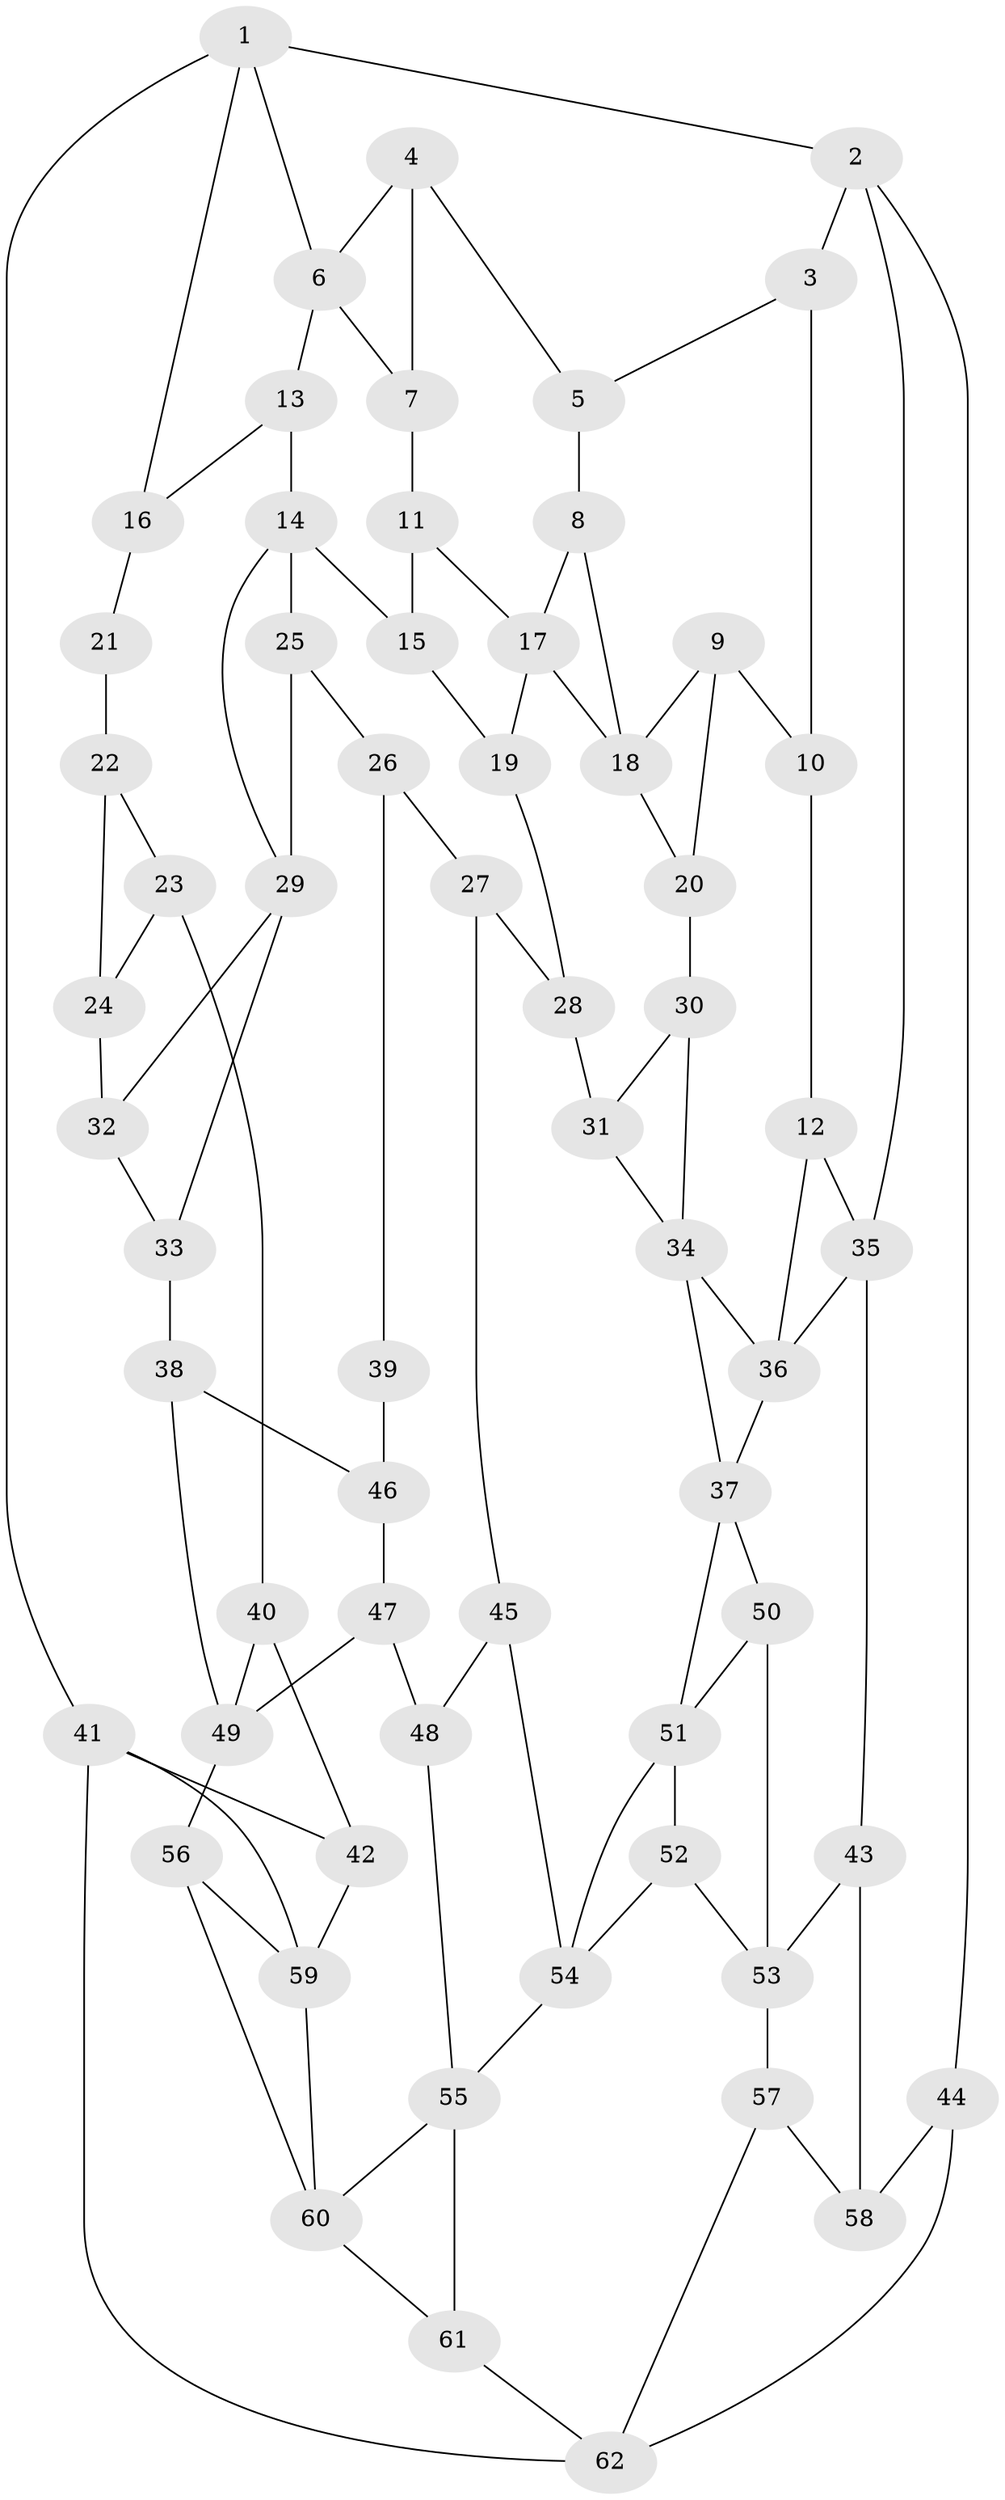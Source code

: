 // original degree distribution, {3: 0.02247191011235955, 4: 0.23595505617977527, 6: 0.20224719101123595, 5: 0.5393258426966292}
// Generated by graph-tools (version 1.1) at 2025/38/03/04/25 23:38:27]
// undirected, 62 vertices, 102 edges
graph export_dot {
  node [color=gray90,style=filled];
  1;
  2;
  3;
  4;
  5;
  6;
  7;
  8;
  9;
  10;
  11;
  12;
  13;
  14;
  15;
  16;
  17;
  18;
  19;
  20;
  21;
  22;
  23;
  24;
  25;
  26;
  27;
  28;
  29;
  30;
  31;
  32;
  33;
  34;
  35;
  36;
  37;
  38;
  39;
  40;
  41;
  42;
  43;
  44;
  45;
  46;
  47;
  48;
  49;
  50;
  51;
  52;
  53;
  54;
  55;
  56;
  57;
  58;
  59;
  60;
  61;
  62;
  1 -- 2 [weight=1.0];
  1 -- 6 [weight=1.0];
  1 -- 16 [weight=1.0];
  1 -- 41 [weight=1.0];
  2 -- 3 [weight=1.0];
  2 -- 35 [weight=1.0];
  2 -- 44 [weight=1.0];
  3 -- 5 [weight=1.0];
  3 -- 10 [weight=1.0];
  4 -- 5 [weight=1.0];
  4 -- 6 [weight=1.0];
  4 -- 7 [weight=1.0];
  5 -- 8 [weight=1.0];
  6 -- 7 [weight=1.0];
  6 -- 13 [weight=1.0];
  7 -- 11 [weight=1.0];
  8 -- 17 [weight=1.0];
  8 -- 18 [weight=1.0];
  9 -- 10 [weight=1.0];
  9 -- 18 [weight=1.0];
  9 -- 20 [weight=1.0];
  10 -- 12 [weight=1.0];
  11 -- 15 [weight=1.0];
  11 -- 17 [weight=1.0];
  12 -- 35 [weight=1.0];
  12 -- 36 [weight=1.0];
  13 -- 14 [weight=1.0];
  13 -- 16 [weight=1.0];
  14 -- 15 [weight=1.0];
  14 -- 25 [weight=1.0];
  14 -- 29 [weight=1.0];
  15 -- 19 [weight=1.0];
  16 -- 21 [weight=2.0];
  17 -- 18 [weight=1.0];
  17 -- 19 [weight=1.0];
  18 -- 20 [weight=1.0];
  19 -- 28 [weight=1.0];
  20 -- 30 [weight=2.0];
  21 -- 22 [weight=2.0];
  22 -- 23 [weight=1.0];
  22 -- 24 [weight=1.0];
  23 -- 24 [weight=1.0];
  23 -- 40 [weight=1.0];
  24 -- 32 [weight=2.0];
  25 -- 26 [weight=1.0];
  25 -- 29 [weight=1.0];
  26 -- 27 [weight=1.0];
  26 -- 39 [weight=1.0];
  27 -- 28 [weight=1.0];
  27 -- 45 [weight=1.0];
  28 -- 31 [weight=1.0];
  29 -- 32 [weight=1.0];
  29 -- 33 [weight=1.0];
  30 -- 31 [weight=1.0];
  30 -- 34 [weight=1.0];
  31 -- 34 [weight=1.0];
  32 -- 33 [weight=1.0];
  33 -- 38 [weight=1.0];
  34 -- 36 [weight=1.0];
  34 -- 37 [weight=1.0];
  35 -- 36 [weight=1.0];
  35 -- 43 [weight=1.0];
  36 -- 37 [weight=1.0];
  37 -- 50 [weight=1.0];
  37 -- 51 [weight=1.0];
  38 -- 46 [weight=1.0];
  38 -- 49 [weight=1.0];
  39 -- 46 [weight=2.0];
  40 -- 42 [weight=1.0];
  40 -- 49 [weight=1.0];
  41 -- 42 [weight=1.0];
  41 -- 59 [weight=1.0];
  41 -- 62 [weight=1.0];
  42 -- 59 [weight=1.0];
  43 -- 53 [weight=1.0];
  43 -- 58 [weight=1.0];
  44 -- 58 [weight=2.0];
  44 -- 62 [weight=1.0];
  45 -- 48 [weight=1.0];
  45 -- 54 [weight=1.0];
  46 -- 47 [weight=1.0];
  47 -- 48 [weight=1.0];
  47 -- 49 [weight=1.0];
  48 -- 55 [weight=1.0];
  49 -- 56 [weight=1.0];
  50 -- 51 [weight=1.0];
  50 -- 53 [weight=1.0];
  51 -- 52 [weight=1.0];
  51 -- 54 [weight=1.0];
  52 -- 53 [weight=1.0];
  52 -- 54 [weight=1.0];
  53 -- 57 [weight=1.0];
  54 -- 55 [weight=1.0];
  55 -- 60 [weight=1.0];
  55 -- 61 [weight=1.0];
  56 -- 59 [weight=1.0];
  56 -- 60 [weight=1.0];
  57 -- 58 [weight=1.0];
  57 -- 62 [weight=1.0];
  59 -- 60 [weight=1.0];
  60 -- 61 [weight=1.0];
  61 -- 62 [weight=1.0];
}
